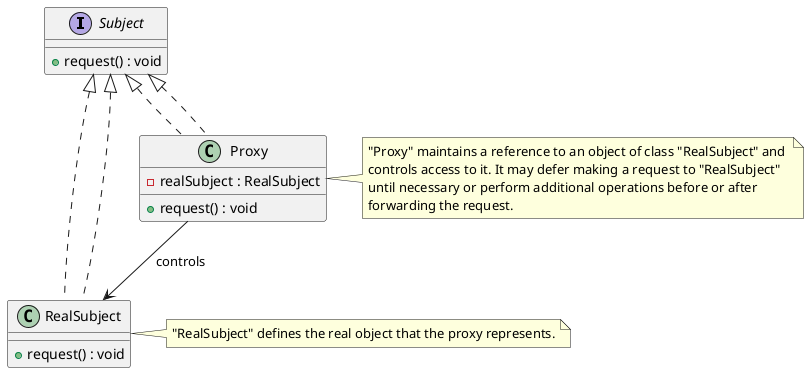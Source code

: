 @startuml ProxyPatternClassDiagram

' Define the Subject interface
interface Subject {
  +request() : void
}

' Define the RealSubject class
class RealSubject implements Subject {
  +request() : void
}

' Define the Proxy class
class Proxy implements Subject {
  -realSubject : RealSubject
  +request() : void
}

' Relations
Subject <|.. RealSubject
Subject <|.. Proxy
Proxy --> RealSubject : controls

note right of RealSubject
  "RealSubject" defines the real object that the proxy represents.
end note

note right of Proxy
  "Proxy" maintains a reference to an object of class "RealSubject" and 
  controls access to it. It may defer making a request to "RealSubject" 
  until necessary or perform additional operations before or after 
  forwarding the request.
end note

@enduml
